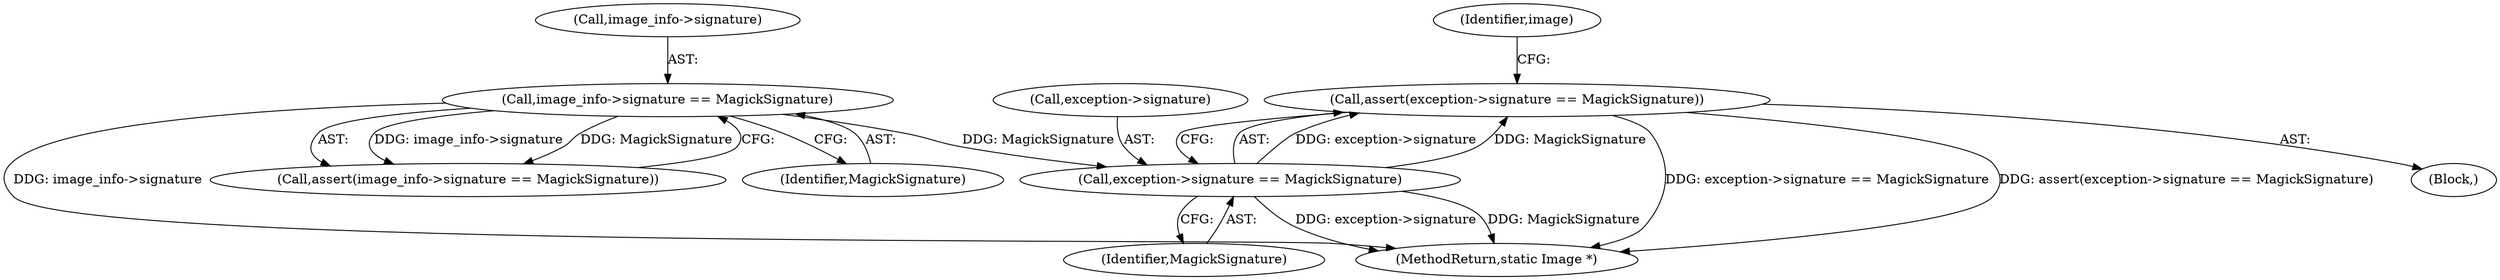 digraph "0_ImageMagick_3007531bfd326c5c1e29cd41d2cd80c166de8528@API" {
"1000165" [label="(Call,assert(exception->signature == MagickSignature))"];
"1000166" [label="(Call,exception->signature == MagickSignature)"];
"1000139" [label="(Call,image_info->signature == MagickSignature)"];
"1001676" [label="(MethodReturn,static Image *)"];
"1000138" [label="(Call,assert(image_info->signature == MagickSignature))"];
"1000172" [label="(Identifier,image)"];
"1000170" [label="(Identifier,MagickSignature)"];
"1000139" [label="(Call,image_info->signature == MagickSignature)"];
"1000111" [label="(Block,)"];
"1000166" [label="(Call,exception->signature == MagickSignature)"];
"1000167" [label="(Call,exception->signature)"];
"1000165" [label="(Call,assert(exception->signature == MagickSignature))"];
"1000140" [label="(Call,image_info->signature)"];
"1000143" [label="(Identifier,MagickSignature)"];
"1000165" -> "1000111"  [label="AST: "];
"1000165" -> "1000166"  [label="CFG: "];
"1000166" -> "1000165"  [label="AST: "];
"1000172" -> "1000165"  [label="CFG: "];
"1000165" -> "1001676"  [label="DDG: exception->signature == MagickSignature"];
"1000165" -> "1001676"  [label="DDG: assert(exception->signature == MagickSignature)"];
"1000166" -> "1000165"  [label="DDG: exception->signature"];
"1000166" -> "1000165"  [label="DDG: MagickSignature"];
"1000166" -> "1000170"  [label="CFG: "];
"1000167" -> "1000166"  [label="AST: "];
"1000170" -> "1000166"  [label="AST: "];
"1000166" -> "1001676"  [label="DDG: exception->signature"];
"1000166" -> "1001676"  [label="DDG: MagickSignature"];
"1000139" -> "1000166"  [label="DDG: MagickSignature"];
"1000139" -> "1000138"  [label="AST: "];
"1000139" -> "1000143"  [label="CFG: "];
"1000140" -> "1000139"  [label="AST: "];
"1000143" -> "1000139"  [label="AST: "];
"1000138" -> "1000139"  [label="CFG: "];
"1000139" -> "1001676"  [label="DDG: image_info->signature"];
"1000139" -> "1000138"  [label="DDG: image_info->signature"];
"1000139" -> "1000138"  [label="DDG: MagickSignature"];
}

